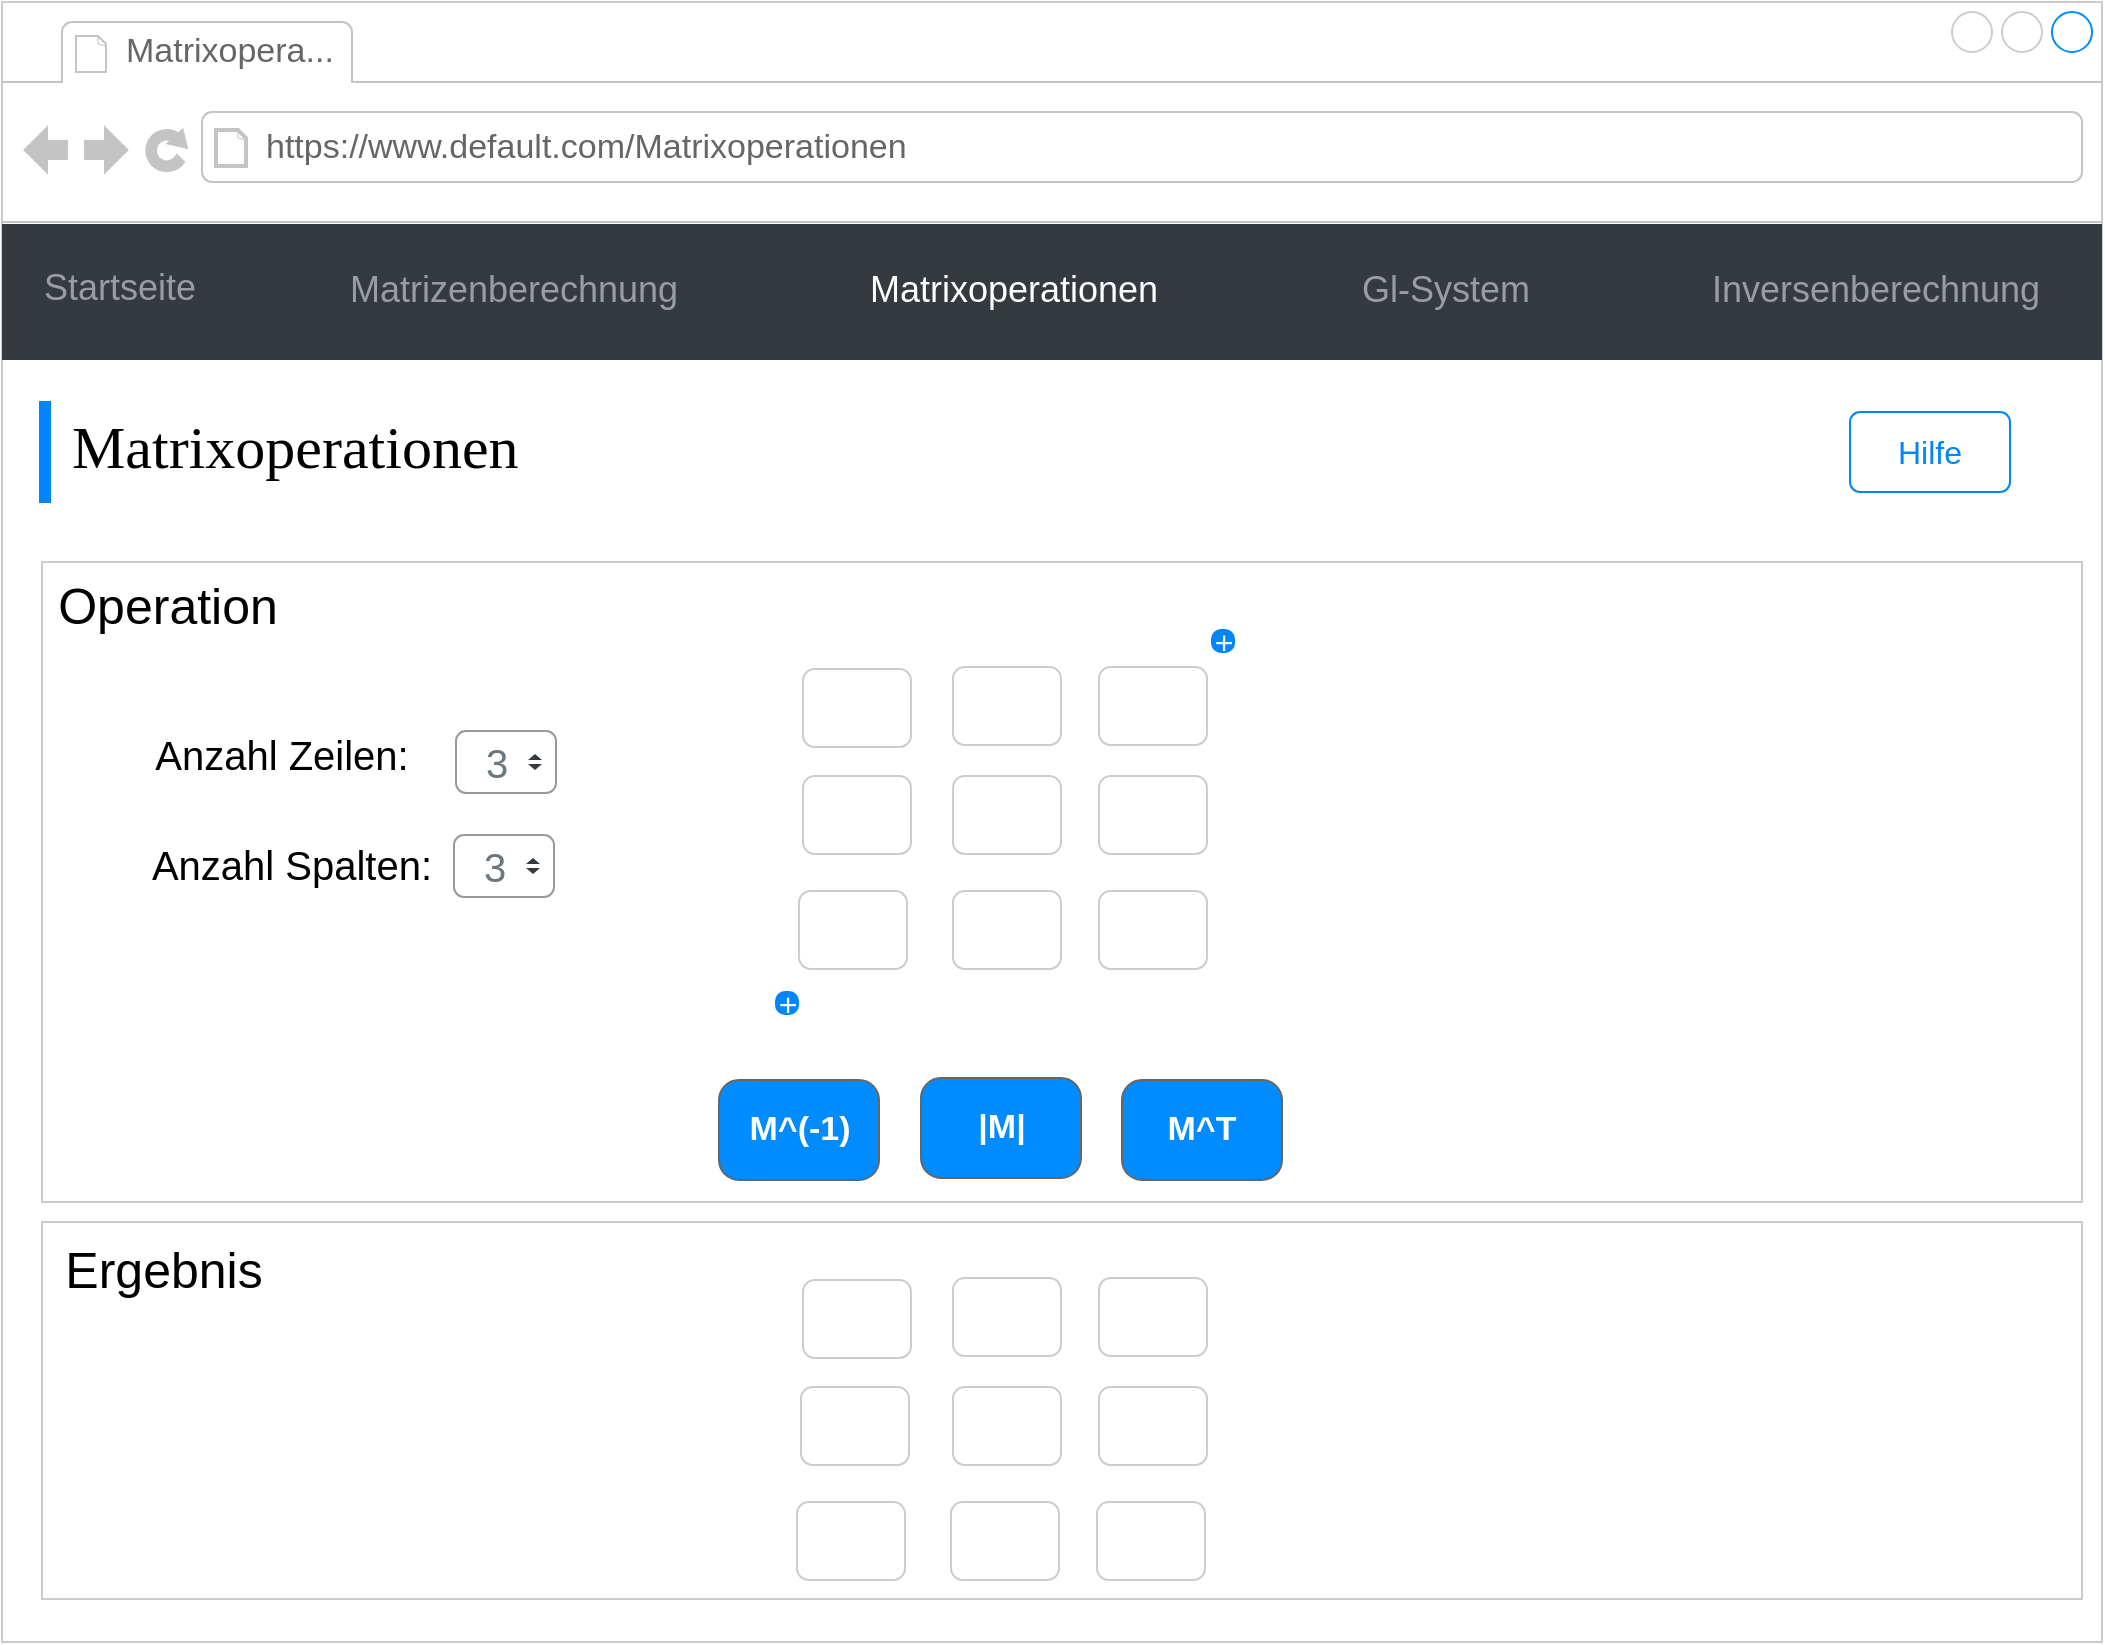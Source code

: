<mxfile version="20.8.10" type="device"><diagram name="Page-1" id="2cc2dc42-3aac-f2a9-1cec-7a8b7cbee084"><mxGraphModel dx="1185" dy="783" grid="1" gridSize="10" guides="1" tooltips="1" connect="1" arrows="1" fold="1" page="1" pageScale="1" pageWidth="1100" pageHeight="850" background="#ffffff" math="0" shadow="0"><root><mxCell id="0"/><mxCell id="1" parent="0"/><mxCell id="7026571954dc6520-1" value="" style="strokeWidth=1;shadow=0;dashed=0;align=center;html=1;shape=mxgraph.mockup.containers.browserWindow;rSize=0;strokeColor=#CCCCCC;mainText=,;recursiveResize=0;rounded=0;labelBackgroundColor=none;fontFamily=Verdana;fontSize=12" parent="1" vertex="1"><mxGeometry x="30" y="20" width="1050" height="820" as="geometry"/></mxCell><mxCell id="7026571954dc6520-2" value="Matrixopera..." style="strokeWidth=1;shadow=0;dashed=0;align=center;html=1;shape=mxgraph.mockup.containers.anchor;fontSize=17;fontColor=#666666;align=left;" parent="7026571954dc6520-1" vertex="1"><mxGeometry x="60" y="12" width="110" height="26" as="geometry"/></mxCell><mxCell id="7026571954dc6520-3" value="https://www.default.com/Matrixoperationen" style="strokeWidth=1;shadow=0;dashed=0;align=center;html=1;shape=mxgraph.mockup.containers.anchor;rSize=0;fontSize=17;fontColor=#666666;align=left;" parent="7026571954dc6520-1" vertex="1"><mxGeometry x="130" y="60" width="250" height="26" as="geometry"/></mxCell><mxCell id="7026571954dc6520-4" value="Matrixoperationen" style="text;html=1;points=[];align=left;verticalAlign=top;spacingTop=-4;fontSize=30;fontFamily=Verdana" parent="7026571954dc6520-1" vertex="1"><mxGeometry x="33" y="202" width="340" height="50" as="geometry"/></mxCell><mxCell id="u1SDwWlPGdA-2MWF5yvj-13" value="&lt;font style=&quot;font-size: 20px;&quot;&gt;3&lt;/font&gt;" style="html=1;shadow=0;dashed=0;shape=mxgraph.bootstrap.rrect;rSize=5;fillColor=#ffffff;strokeColor=#999999;align=left;spacing=15;fontSize=14;fontColor=#6C767D;" parent="7026571954dc6520-1" vertex="1"><mxGeometry x="227" y="364.5" width="50" height="31" as="geometry"/></mxCell><mxCell id="u1SDwWlPGdA-2MWF5yvj-14" value="" style="shape=triangle;direction=south;fillColor=#343A40;strokeColor=none;perimeter=none;sketch=0;" parent="u1SDwWlPGdA-2MWF5yvj-13" vertex="1"><mxGeometry x="1" y="0.5" width="7" height="3" relative="1" as="geometry"><mxPoint x="-14" y="1" as="offset"/></mxGeometry></mxCell><mxCell id="u1SDwWlPGdA-2MWF5yvj-15" value="" style="shape=triangle;direction=north;fillColor=#343A40;strokeColor=none;perimeter=none;sketch=0;" parent="u1SDwWlPGdA-2MWF5yvj-13" vertex="1"><mxGeometry x="1" y="0.5" width="7" height="3" relative="1" as="geometry"><mxPoint x="-14" y="-4" as="offset"/></mxGeometry></mxCell><mxCell id="u1SDwWlPGdA-2MWF5yvj-22" value="&lt;font style=&quot;font-size: 20px;&quot;&gt;Anzahl Zeilen:&lt;/font&gt;" style="text;html=1;strokeColor=none;fillColor=none;align=center;verticalAlign=middle;whiteSpace=wrap;rounded=0;fontSize=17;" parent="7026571954dc6520-1" vertex="1"><mxGeometry x="70" y="362" width="140" height="30" as="geometry"/></mxCell><mxCell id="u1SDwWlPGdA-2MWF5yvj-25" value="&lt;font style=&quot;font-size: 20px;&quot;&gt;Anzahl Spalten:&lt;/font&gt;" style="text;html=1;strokeColor=none;fillColor=none;align=center;verticalAlign=middle;whiteSpace=wrap;rounded=0;fontSize=17;" parent="7026571954dc6520-1" vertex="1"><mxGeometry x="70" y="416.5" width="150" height="30" as="geometry"/></mxCell><mxCell id="u1SDwWlPGdA-2MWF5yvj-29" value="" style="rounded=1;whiteSpace=wrap;html=1;strokeColor=#CCCCCC;fontSize=20;" parent="7026571954dc6520-1" vertex="1"><mxGeometry x="400.5" y="333.5" width="54" height="39" as="geometry"/></mxCell><mxCell id="u1SDwWlPGdA-2MWF5yvj-150" value="&amp;nbsp;+&amp;nbsp;" style="html=1;shadow=0;dashed=0;shape=mxgraph.bootstrap.rrect;rSize=5;strokeColor=none;strokeWidth=1;fillColor=#0085FC;fontColor=#FFFFFF;whiteSpace=wrap;align=center;verticalAlign=middle;spacingLeft=0;fontStyle=0;fontSize=16;spacing=5;rotation=0;labelPosition=center;verticalLabelPosition=middle;" parent="7026571954dc6520-1" vertex="1"><mxGeometry x="386.5" y="494.5" width="12" height="12" as="geometry"/></mxCell><mxCell id="u1SDwWlPGdA-2MWF5yvj-149" value="&amp;nbsp;+&amp;nbsp;" style="html=1;shadow=0;dashed=0;shape=mxgraph.bootstrap.rrect;rSize=5;strokeColor=none;strokeWidth=1;fillColor=#0085FC;fontColor=#FFFFFF;whiteSpace=wrap;align=center;verticalAlign=middle;spacingLeft=0;fontStyle=0;fontSize=16;spacing=5;rotation=0;labelPosition=center;verticalLabelPosition=middle;" parent="7026571954dc6520-1" vertex="1"><mxGeometry x="604.5" y="313.5" width="12" height="12" as="geometry"/></mxCell><mxCell id="u1SDwWlPGdA-2MWF5yvj-151" value="M^(-1)" style="strokeWidth=1;shadow=0;dashed=0;align=center;html=1;shape=mxgraph.mockup.buttons.button;strokeColor=#666666;fontColor=#ffffff;mainText=;buttonStyle=round;fontSize=17;fontStyle=1;fillColor=#008cff;whiteSpace=wrap;" parent="7026571954dc6520-1" vertex="1"><mxGeometry x="358.5" y="539" width="80" height="50" as="geometry"/></mxCell><mxCell id="u1SDwWlPGdA-2MWF5yvj-153" value="M^T" style="strokeWidth=1;shadow=0;dashed=0;align=center;html=1;shape=mxgraph.mockup.buttons.button;strokeColor=#666666;fontColor=#ffffff;mainText=;buttonStyle=round;fontSize=17;fontStyle=1;fillColor=#008cff;whiteSpace=wrap;" parent="7026571954dc6520-1" vertex="1"><mxGeometry x="560" y="539" width="80" height="50" as="geometry"/></mxCell><mxCell id="u1SDwWlPGdA-2MWF5yvj-152" value="|M|" style="strokeWidth=1;shadow=0;dashed=0;align=center;html=1;shape=mxgraph.mockup.buttons.button;strokeColor=#666666;fontColor=#ffffff;mainText=;buttonStyle=round;fontSize=17;fontStyle=1;fillColor=#008cff;whiteSpace=wrap;" parent="7026571954dc6520-1" vertex="1"><mxGeometry x="459.5" y="538" width="80" height="50" as="geometry"/></mxCell><mxCell id="u1SDwWlPGdA-2MWF5yvj-155" value="" style="rounded=1;whiteSpace=wrap;html=1;strokeColor=#CCCCCC;fontSize=20;" parent="7026571954dc6520-1" vertex="1"><mxGeometry x="398.5" y="444.5" width="54" height="39" as="geometry"/></mxCell><mxCell id="u1SDwWlPGdA-2MWF5yvj-154" value="" style="rounded=1;whiteSpace=wrap;html=1;strokeColor=#CCCCCC;fontSize=20;" parent="7026571954dc6520-1" vertex="1"><mxGeometry x="400.5" y="387" width="54" height="39" as="geometry"/></mxCell><mxCell id="u1SDwWlPGdA-2MWF5yvj-161" value="" style="rounded=1;whiteSpace=wrap;html=1;strokeColor=#CCCCCC;fontSize=20;" parent="7026571954dc6520-1" vertex="1"><mxGeometry x="475.5" y="332.5" width="54" height="39" as="geometry"/></mxCell><mxCell id="u1SDwWlPGdA-2MWF5yvj-160" value="" style="rounded=1;whiteSpace=wrap;html=1;strokeColor=#CCCCCC;fontSize=20;" parent="7026571954dc6520-1" vertex="1"><mxGeometry x="548.5" y="332.5" width="54" height="39" as="geometry"/></mxCell><mxCell id="u1SDwWlPGdA-2MWF5yvj-159" value="" style="rounded=1;whiteSpace=wrap;html=1;strokeColor=#CCCCCC;fontSize=20;" parent="7026571954dc6520-1" vertex="1"><mxGeometry x="475.5" y="387" width="54" height="39" as="geometry"/></mxCell><mxCell id="u1SDwWlPGdA-2MWF5yvj-158" value="" style="rounded=1;whiteSpace=wrap;html=1;strokeColor=#CCCCCC;fontSize=20;" parent="7026571954dc6520-1" vertex="1"><mxGeometry x="548.5" y="387" width="54" height="39" as="geometry"/></mxCell><mxCell id="u1SDwWlPGdA-2MWF5yvj-157" value="" style="rounded=1;whiteSpace=wrap;html=1;strokeColor=#CCCCCC;fontSize=20;" parent="7026571954dc6520-1" vertex="1"><mxGeometry x="548.5" y="444.5" width="54" height="39" as="geometry"/></mxCell><mxCell id="u1SDwWlPGdA-2MWF5yvj-156" value="" style="rounded=1;whiteSpace=wrap;html=1;strokeColor=#CCCCCC;fontSize=20;" parent="7026571954dc6520-1" vertex="1"><mxGeometry x="475.5" y="444.5" width="54" height="39" as="geometry"/></mxCell><mxCell id="u1SDwWlPGdA-2MWF5yvj-163" value="" style="rounded=1;whiteSpace=wrap;html=1;strokeColor=#CCCCCC;fontSize=20;" parent="7026571954dc6520-1" vertex="1"><mxGeometry x="397.5" y="750" width="54" height="39" as="geometry"/></mxCell><mxCell id="u1SDwWlPGdA-2MWF5yvj-164" value="" style="rounded=1;whiteSpace=wrap;html=1;strokeColor=#CCCCCC;fontSize=20;" parent="7026571954dc6520-1" vertex="1"><mxGeometry x="399.5" y="692.5" width="54" height="39" as="geometry"/></mxCell><mxCell id="u1SDwWlPGdA-2MWF5yvj-169" value="" style="rounded=1;whiteSpace=wrap;html=1;strokeColor=#CCCCCC;fontSize=20;" parent="7026571954dc6520-1" vertex="1"><mxGeometry x="547.5" y="750" width="54" height="39" as="geometry"/></mxCell><mxCell id="u1SDwWlPGdA-2MWF5yvj-170" value="" style="rounded=1;whiteSpace=wrap;html=1;strokeColor=#CCCCCC;fontSize=20;" parent="7026571954dc6520-1" vertex="1"><mxGeometry x="474.5" y="750" width="54" height="39" as="geometry"/></mxCell><mxCell id="u1SDwWlPGdA-2MWF5yvj-171" value="" style="rounded=1;whiteSpace=wrap;html=1;strokeColor=#CCCCCC;fontSize=20;" parent="7026571954dc6520-1" vertex="1"><mxGeometry x="400.5" y="639" width="54" height="39" as="geometry"/></mxCell><mxCell id="u1SDwWlPGdA-2MWF5yvj-172" value="" style="rounded=1;whiteSpace=wrap;html=1;strokeColor=#CCCCCC;fontSize=20;" parent="7026571954dc6520-1" vertex="1"><mxGeometry x="475.5" y="638" width="54" height="39" as="geometry"/></mxCell><mxCell id="u1SDwWlPGdA-2MWF5yvj-173" value="" style="rounded=1;whiteSpace=wrap;html=1;strokeColor=#CCCCCC;fontSize=20;" parent="7026571954dc6520-1" vertex="1"><mxGeometry x="548.5" y="638" width="54" height="39" as="geometry"/></mxCell><mxCell id="u1SDwWlPGdA-2MWF5yvj-174" value="" style="rounded=1;whiteSpace=wrap;html=1;strokeColor=#CCCCCC;fontSize=20;" parent="7026571954dc6520-1" vertex="1"><mxGeometry x="548.5" y="692.5" width="54" height="39" as="geometry"/></mxCell><mxCell id="u1SDwWlPGdA-2MWF5yvj-175" value="" style="rounded=1;whiteSpace=wrap;html=1;strokeColor=#CCCCCC;fontSize=20;" parent="7026571954dc6520-1" vertex="1"><mxGeometry x="475.5" y="692.5" width="54" height="39" as="geometry"/></mxCell><mxCell id="ViKORoKvHGICdf4TBuKY-2" value="" style="rounded=0;whiteSpace=wrap;html=1;fillColor=none;strokeColor=#CCCCCC;" parent="7026571954dc6520-1" vertex="1"><mxGeometry x="20" y="280" width="1020" height="320" as="geometry"/></mxCell><mxCell id="ViKORoKvHGICdf4TBuKY-3" value="&lt;font style=&quot;font-size: 25px;&quot;&gt;Operation&lt;/font&gt;" style="text;html=1;strokeColor=none;fillColor=none;align=center;verticalAlign=middle;whiteSpace=wrap;rounded=0;" parent="7026571954dc6520-1" vertex="1"><mxGeometry x="53" y="286" width="60" height="30" as="geometry"/></mxCell><mxCell id="ViKORoKvHGICdf4TBuKY-4" value="&lt;font style=&quot;font-size: 25px;&quot;&gt;Ergebnis&lt;/font&gt;" style="text;html=1;strokeColor=none;fillColor=none;align=center;verticalAlign=middle;whiteSpace=wrap;rounded=0;" parent="7026571954dc6520-1" vertex="1"><mxGeometry x="51" y="618" width="60" height="30" as="geometry"/></mxCell><mxCell id="ViKORoKvHGICdf4TBuKY-1" value="" style="rounded=0;whiteSpace=wrap;html=1;fillColor=none;strokeColor=#CCCCCC;" parent="7026571954dc6520-1" vertex="1"><mxGeometry x="20" y="610" width="1020" height="188.5" as="geometry"/></mxCell><mxCell id="gUEZn38MmWSUfHERNCk1-1" value="" style="rounded=0;whiteSpace=wrap;html=1;strokeColor=#0085FC;fontSize=14;fontColor=#0085FC;fillColor=#0085FC;" parent="1" vertex="1"><mxGeometry x="49" y="220" width="5" height="50" as="geometry"/></mxCell><mxCell id="u1SDwWlPGdA-2MWF5yvj-26" value="&lt;font style=&quot;font-size: 20px;&quot;&gt;3&lt;/font&gt;" style="html=1;shadow=0;dashed=0;shape=mxgraph.bootstrap.rrect;rSize=5;fillColor=#ffffff;strokeColor=#999999;align=left;spacing=15;fontSize=14;fontColor=#6C767D;" parent="1" vertex="1"><mxGeometry x="256" y="436.5" width="50" height="31" as="geometry"/></mxCell><mxCell id="u1SDwWlPGdA-2MWF5yvj-27" value="" style="shape=triangle;direction=south;fillColor=#343A40;strokeColor=none;perimeter=none;sketch=0;" parent="u1SDwWlPGdA-2MWF5yvj-26" vertex="1"><mxGeometry x="1" y="0.5" width="7" height="3" relative="1" as="geometry"><mxPoint x="-14" y="1" as="offset"/></mxGeometry></mxCell><mxCell id="u1SDwWlPGdA-2MWF5yvj-28" value="" style="shape=triangle;direction=north;fillColor=#343A40;strokeColor=none;perimeter=none;sketch=0;" parent="u1SDwWlPGdA-2MWF5yvj-26" vertex="1"><mxGeometry x="1" y="0.5" width="7" height="3" relative="1" as="geometry"><mxPoint x="-14" y="-4" as="offset"/></mxGeometry></mxCell><mxCell id="u1SDwWlPGdA-2MWF5yvj-142" value="&lt;font color=&quot;#0085fc&quot;&gt;Hilfe&lt;/font&gt;" style="html=1;shadow=0;dashed=0;shape=mxgraph.bootstrap.rrect;rSize=5;strokeColor=#0085FC;strokeWidth=1;fillColor=none;fontColor=#1CA5B8;whiteSpace=wrap;align=center;verticalAlign=middle;spacingLeft=0;fontStyle=0;fontSize=16;spacing=5;" parent="1" vertex="1"><mxGeometry x="954" y="225" width="80" height="40" as="geometry"/></mxCell><mxCell id="wi2vpYIygmhs0RI9LE4u-13" value="" style="html=1;shadow=0;dashed=0;fillColor=#343A40;strokeColor=none;fontSize=18;fontColor=#ffffff;align=left;spacing=15;" vertex="1" parent="1"><mxGeometry x="30" y="131" width="1050" height="68" as="geometry"/></mxCell><mxCell id="wi2vpYIygmhs0RI9LE4u-14" value="Startseite" style="fillColor=none;strokeColor=none;fontSize=18;fontColor=#9A9DA0;align=center;" vertex="1" parent="wi2vpYIygmhs0RI9LE4u-13"><mxGeometry width="70" height="40" relative="1" as="geometry"><mxPoint x="24" y="10" as="offset"/></mxGeometry></mxCell><mxCell id="wi2vpYIygmhs0RI9LE4u-15" value="Matrizenberechnung" style="fillColor=none;strokeColor=none;fontSize=18;fontColor=#9A9DA0;align=center;" vertex="1" parent="wi2vpYIygmhs0RI9LE4u-13"><mxGeometry width="70" height="40" relative="1" as="geometry"><mxPoint x="221" y="11" as="offset"/></mxGeometry></mxCell><mxCell id="wi2vpYIygmhs0RI9LE4u-16" value="Matrixoperationen" style="fillColor=none;strokeColor=none;fontSize=18;fontColor=#FFFFFF;align=center;spacingRight=0;" vertex="1" parent="wi2vpYIygmhs0RI9LE4u-13"><mxGeometry width="80" height="40" relative="1" as="geometry"><mxPoint x="466" y="11" as="offset"/></mxGeometry></mxCell><mxCell id="wi2vpYIygmhs0RI9LE4u-17" value="Gl-System" style="fillColor=none;strokeColor=none;fontSize=18;fontColor=#9A9DA0;align=center;" vertex="1" parent="wi2vpYIygmhs0RI9LE4u-13"><mxGeometry width="80" height="40" relative="1" as="geometry"><mxPoint x="682" y="11" as="offset"/></mxGeometry></mxCell><mxCell id="wi2vpYIygmhs0RI9LE4u-18" value="Inversenberechnung" style="fillColor=none;strokeColor=none;fontSize=18;fontColor=#9A9DA0;align=center;" vertex="1" parent="wi2vpYIygmhs0RI9LE4u-13"><mxGeometry x="897" y="11" width="80" height="40" as="geometry"/></mxCell></root></mxGraphModel></diagram></mxfile>